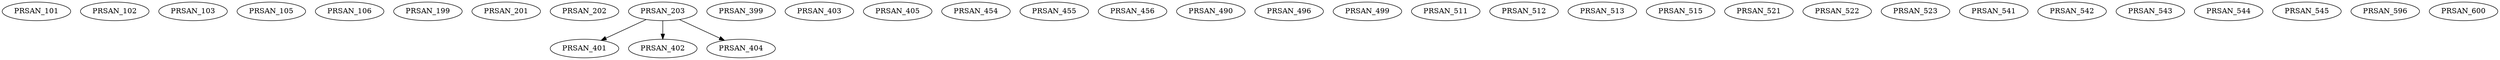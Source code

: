 digraph G {
    PRSAN_101;
    PRSAN_102;
    PRSAN_103;
    PRSAN_105;
    PRSAN_106;
    PRSAN_199;
    PRSAN_201;
    PRSAN_202;
    PRSAN_203;
    PRSAN_399;
    edge [color=black];
    PRSAN_203 -> PRSAN_401;
    edge [color=black];
    PRSAN_203 -> PRSAN_402;
    PRSAN_403;
    edge [color=black];
    PRSAN_203 -> PRSAN_404;
    PRSAN_405;
    PRSAN_454;
    PRSAN_455;
    PRSAN_456;
    PRSAN_490;
    PRSAN_496;
    PRSAN_499;
    PRSAN_511;
    PRSAN_512;
    PRSAN_513;
    PRSAN_515;
    PRSAN_521;
    PRSAN_522;
    PRSAN_523;
    PRSAN_541;
    PRSAN_542;
    PRSAN_543;
    PRSAN_544;
    PRSAN_545;
    PRSAN_596;
    PRSAN_600;
}
